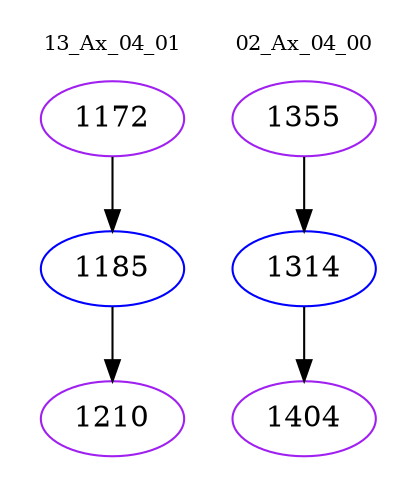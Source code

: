 digraph{
subgraph cluster_0 {
color = white
label = "13_Ax_04_01";
fontsize=10;
T0_1172 [label="1172", color="purple"]
T0_1172 -> T0_1185 [color="black"]
T0_1185 [label="1185", color="blue"]
T0_1185 -> T0_1210 [color="black"]
T0_1210 [label="1210", color="purple"]
}
subgraph cluster_1 {
color = white
label = "02_Ax_04_00";
fontsize=10;
T1_1355 [label="1355", color="purple"]
T1_1355 -> T1_1314 [color="black"]
T1_1314 [label="1314", color="blue"]
T1_1314 -> T1_1404 [color="black"]
T1_1404 [label="1404", color="purple"]
}
}
